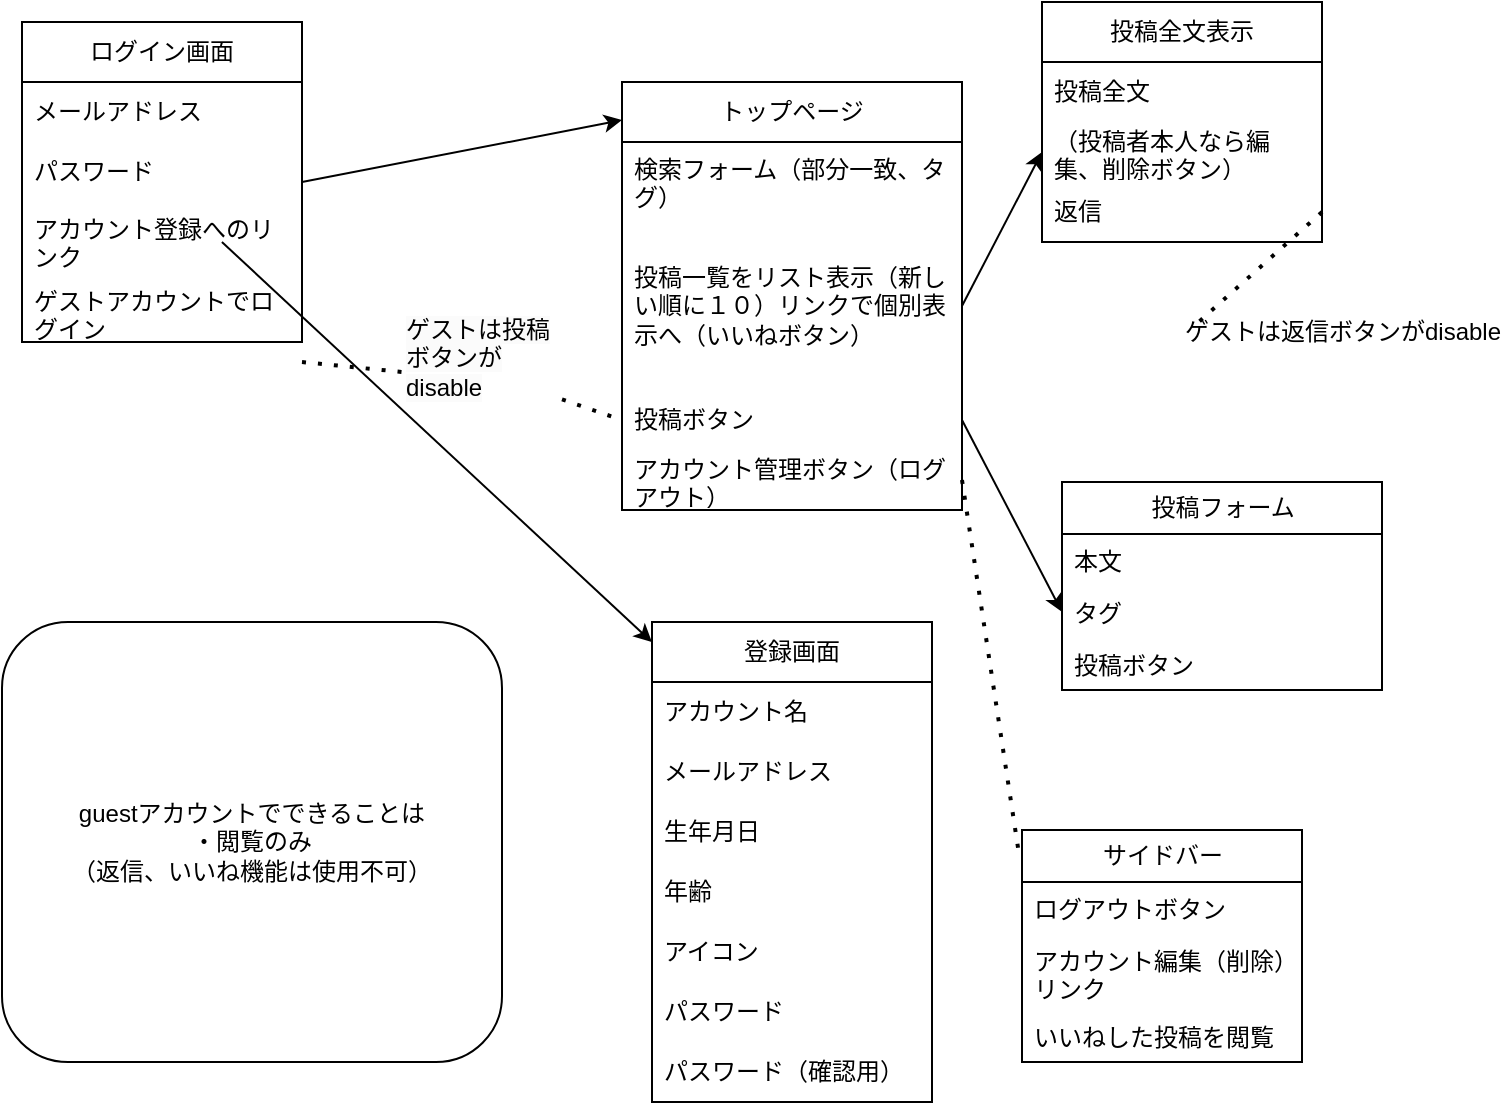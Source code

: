 <mxfile version="21.7.4" type="github">
  <diagram name="ページ1" id="uc0xYlX_7S8COR2VCs6C">
    <mxGraphModel dx="1224" dy="630" grid="1" gridSize="10" guides="1" tooltips="1" connect="1" arrows="1" fold="1" page="1" pageScale="1" pageWidth="827" pageHeight="1169" math="0" shadow="0">
      <root>
        <mxCell id="0" />
        <mxCell id="1" parent="0" />
        <mxCell id="0sGkQjk5bs8zjl_wV_Zd-2" value="ログイン画面" style="swimlane;fontStyle=0;childLayout=stackLayout;horizontal=1;startSize=30;horizontalStack=0;resizeParent=1;resizeParentMax=0;resizeLast=0;collapsible=1;marginBottom=0;whiteSpace=wrap;html=1;" parent="1" vertex="1">
          <mxGeometry x="20" y="60" width="140" height="160" as="geometry" />
        </mxCell>
        <mxCell id="0sGkQjk5bs8zjl_wV_Zd-3" value="メールアドレス" style="text;strokeColor=none;fillColor=none;align=left;verticalAlign=middle;spacingLeft=4;spacingRight=4;overflow=hidden;points=[[0,0.5],[1,0.5]];portConstraint=eastwest;rotatable=0;whiteSpace=wrap;html=1;" parent="0sGkQjk5bs8zjl_wV_Zd-2" vertex="1">
          <mxGeometry y="30" width="140" height="30" as="geometry" />
        </mxCell>
        <mxCell id="0sGkQjk5bs8zjl_wV_Zd-4" value="パスワード" style="text;strokeColor=none;fillColor=none;align=left;verticalAlign=middle;spacingLeft=4;spacingRight=4;overflow=hidden;points=[[0,0.5],[1,0.5]];portConstraint=eastwest;rotatable=0;whiteSpace=wrap;html=1;" parent="0sGkQjk5bs8zjl_wV_Zd-2" vertex="1">
          <mxGeometry y="60" width="140" height="30" as="geometry" />
        </mxCell>
        <mxCell id="0sGkQjk5bs8zjl_wV_Zd-8" value="アカウント登録へのリンク" style="text;strokeColor=none;fillColor=none;align=left;verticalAlign=top;spacingLeft=4;spacingRight=4;overflow=hidden;rotatable=0;points=[[0,0.5],[1,0.5]];portConstraint=eastwest;whiteSpace=wrap;html=1;" parent="0sGkQjk5bs8zjl_wV_Zd-2" vertex="1">
          <mxGeometry y="90" width="140" height="40" as="geometry" />
        </mxCell>
        <mxCell id="0sGkQjk5bs8zjl_wV_Zd-71" value="ゲストアカウントでログイン" style="text;strokeColor=none;fillColor=none;align=left;verticalAlign=middle;spacingLeft=4;spacingRight=4;overflow=hidden;points=[[0,0.5],[1,0.5]];portConstraint=eastwest;rotatable=0;whiteSpace=wrap;html=1;" parent="0sGkQjk5bs8zjl_wV_Zd-2" vertex="1">
          <mxGeometry y="130" width="140" height="30" as="geometry" />
        </mxCell>
        <mxCell id="0sGkQjk5bs8zjl_wV_Zd-14" value="" style="endArrow=classic;html=1;rounded=0;exitX=0.714;exitY=0.5;exitDx=0;exitDy=0;exitPerimeter=0;entryX=0;entryY=0.042;entryDx=0;entryDy=0;entryPerimeter=0;" parent="1" source="0sGkQjk5bs8zjl_wV_Zd-8" target="0sGkQjk5bs8zjl_wV_Zd-15" edge="1">
          <mxGeometry width="50" height="50" relative="1" as="geometry">
            <mxPoint x="201" y="249" as="sourcePoint" />
            <mxPoint x="160" y="510" as="targetPoint" />
          </mxGeometry>
        </mxCell>
        <mxCell id="0sGkQjk5bs8zjl_wV_Zd-15" value="登録画面" style="swimlane;fontStyle=0;childLayout=stackLayout;horizontal=1;startSize=30;horizontalStack=0;resizeParent=1;resizeParentMax=0;resizeLast=0;collapsible=1;marginBottom=0;whiteSpace=wrap;html=1;" parent="1" vertex="1">
          <mxGeometry x="335" y="360" width="140" height="240" as="geometry" />
        </mxCell>
        <mxCell id="0sGkQjk5bs8zjl_wV_Zd-21" value="アカウント名" style="text;strokeColor=none;fillColor=none;align=left;verticalAlign=middle;spacingLeft=4;spacingRight=4;overflow=hidden;points=[[0,0.5],[1,0.5]];portConstraint=eastwest;rotatable=0;whiteSpace=wrap;html=1;" parent="0sGkQjk5bs8zjl_wV_Zd-15" vertex="1">
          <mxGeometry y="30" width="140" height="30" as="geometry" />
        </mxCell>
        <mxCell id="0sGkQjk5bs8zjl_wV_Zd-19" value="メールアドレス" style="text;strokeColor=none;fillColor=none;align=left;verticalAlign=middle;spacingLeft=4;spacingRight=4;overflow=hidden;points=[[0,0.5],[1,0.5]];portConstraint=eastwest;rotatable=0;whiteSpace=wrap;html=1;" parent="0sGkQjk5bs8zjl_wV_Zd-15" vertex="1">
          <mxGeometry y="60" width="140" height="30" as="geometry" />
        </mxCell>
        <mxCell id="0sGkQjk5bs8zjl_wV_Zd-20" value="生年月日" style="text;strokeColor=none;fillColor=none;align=left;verticalAlign=middle;spacingLeft=4;spacingRight=4;overflow=hidden;points=[[0,0.5],[1,0.5]];portConstraint=eastwest;rotatable=0;whiteSpace=wrap;html=1;" parent="0sGkQjk5bs8zjl_wV_Zd-15" vertex="1">
          <mxGeometry y="90" width="140" height="30" as="geometry" />
        </mxCell>
        <mxCell id="0sGkQjk5bs8zjl_wV_Zd-17" value="年齢" style="text;strokeColor=none;fillColor=none;align=left;verticalAlign=middle;spacingLeft=4;spacingRight=4;overflow=hidden;points=[[0,0.5],[1,0.5]];portConstraint=eastwest;rotatable=0;whiteSpace=wrap;html=1;" parent="0sGkQjk5bs8zjl_wV_Zd-15" vertex="1">
          <mxGeometry y="120" width="140" height="30" as="geometry" />
        </mxCell>
        <mxCell id="0sGkQjk5bs8zjl_wV_Zd-18" value="アイコン" style="text;strokeColor=none;fillColor=none;align=left;verticalAlign=middle;spacingLeft=4;spacingRight=4;overflow=hidden;points=[[0,0.5],[1,0.5]];portConstraint=eastwest;rotatable=0;whiteSpace=wrap;html=1;" parent="0sGkQjk5bs8zjl_wV_Zd-15" vertex="1">
          <mxGeometry y="150" width="140" height="30" as="geometry" />
        </mxCell>
        <mxCell id="0sGkQjk5bs8zjl_wV_Zd-24" value="パスワード" style="text;strokeColor=none;fillColor=none;align=left;verticalAlign=middle;spacingLeft=4;spacingRight=4;overflow=hidden;points=[[0,0.5],[1,0.5]];portConstraint=eastwest;rotatable=0;whiteSpace=wrap;html=1;" parent="0sGkQjk5bs8zjl_wV_Zd-15" vertex="1">
          <mxGeometry y="180" width="140" height="30" as="geometry" />
        </mxCell>
        <mxCell id="0sGkQjk5bs8zjl_wV_Zd-26" value="パスワード（確認用）" style="text;strokeColor=none;fillColor=none;align=left;verticalAlign=middle;spacingLeft=4;spacingRight=4;overflow=hidden;points=[[0,0.5],[1,0.5]];portConstraint=eastwest;rotatable=0;whiteSpace=wrap;html=1;" parent="0sGkQjk5bs8zjl_wV_Zd-15" vertex="1">
          <mxGeometry y="210" width="140" height="30" as="geometry" />
        </mxCell>
        <mxCell id="0sGkQjk5bs8zjl_wV_Zd-27" value="トップページ" style="swimlane;fontStyle=0;childLayout=stackLayout;horizontal=1;startSize=30;horizontalStack=0;resizeParent=1;resizeParentMax=0;resizeLast=0;collapsible=1;marginBottom=0;whiteSpace=wrap;html=1;" parent="1" vertex="1">
          <mxGeometry x="320" y="90" width="170" height="214" as="geometry" />
        </mxCell>
        <mxCell id="0sGkQjk5bs8zjl_wV_Zd-37" value="検索フォーム（部分一致、タグ）" style="text;strokeColor=none;fillColor=none;align=left;verticalAlign=top;spacingLeft=4;spacingRight=4;overflow=hidden;rotatable=0;points=[[0,0.5],[1,0.5]];portConstraint=eastwest;whiteSpace=wrap;html=1;" parent="0sGkQjk5bs8zjl_wV_Zd-27" vertex="1">
          <mxGeometry y="30" width="170" height="40" as="geometry" />
        </mxCell>
        <mxCell id="0sGkQjk5bs8zjl_wV_Zd-28" value="投稿一覧をリスト表示（新しい順に１０）リンクで個別表示へ（いいねボタン）" style="text;strokeColor=none;fillColor=none;align=left;verticalAlign=middle;spacingLeft=4;spacingRight=4;overflow=hidden;points=[[0,0.5],[1,0.5]];portConstraint=eastwest;rotatable=0;whiteSpace=wrap;html=1;" parent="0sGkQjk5bs8zjl_wV_Zd-27" vertex="1">
          <mxGeometry y="70" width="170" height="84" as="geometry" />
        </mxCell>
        <mxCell id="0sGkQjk5bs8zjl_wV_Zd-29" value="投稿ボタン" style="text;strokeColor=none;fillColor=none;align=left;verticalAlign=middle;spacingLeft=4;spacingRight=4;overflow=hidden;points=[[0,0.5],[1,0.5]];portConstraint=eastwest;rotatable=0;whiteSpace=wrap;html=1;" parent="0sGkQjk5bs8zjl_wV_Zd-27" vertex="1">
          <mxGeometry y="154" width="170" height="30" as="geometry" />
        </mxCell>
        <mxCell id="0sGkQjk5bs8zjl_wV_Zd-30" value="アカウント管理ボタン（ログアウト）" style="text;strokeColor=none;fillColor=none;align=left;verticalAlign=middle;spacingLeft=4;spacingRight=4;overflow=hidden;points=[[0,0.5],[1,0.5]];portConstraint=eastwest;rotatable=0;whiteSpace=wrap;html=1;" parent="0sGkQjk5bs8zjl_wV_Zd-27" vertex="1">
          <mxGeometry y="184" width="170" height="30" as="geometry" />
        </mxCell>
        <mxCell id="0sGkQjk5bs8zjl_wV_Zd-40" value="投稿フォーム" style="swimlane;fontStyle=0;childLayout=stackLayout;horizontal=1;startSize=26;fillColor=none;horizontalStack=0;resizeParent=1;resizeParentMax=0;resizeLast=0;collapsible=1;marginBottom=0;html=1;" parent="1" vertex="1">
          <mxGeometry x="540" y="290" width="160" height="104" as="geometry" />
        </mxCell>
        <mxCell id="0sGkQjk5bs8zjl_wV_Zd-41" value="本文" style="text;strokeColor=none;fillColor=none;align=left;verticalAlign=top;spacingLeft=4;spacingRight=4;overflow=hidden;rotatable=0;points=[[0,0.5],[1,0.5]];portConstraint=eastwest;whiteSpace=wrap;html=1;" parent="0sGkQjk5bs8zjl_wV_Zd-40" vertex="1">
          <mxGeometry y="26" width="160" height="26" as="geometry" />
        </mxCell>
        <mxCell id="0sGkQjk5bs8zjl_wV_Zd-42" value="タグ" style="text;strokeColor=none;fillColor=none;align=left;verticalAlign=top;spacingLeft=4;spacingRight=4;overflow=hidden;rotatable=0;points=[[0,0.5],[1,0.5]];portConstraint=eastwest;whiteSpace=wrap;html=1;" parent="0sGkQjk5bs8zjl_wV_Zd-40" vertex="1">
          <mxGeometry y="52" width="160" height="26" as="geometry" />
        </mxCell>
        <mxCell id="0sGkQjk5bs8zjl_wV_Zd-43" value="投稿ボタン" style="text;strokeColor=none;fillColor=none;align=left;verticalAlign=top;spacingLeft=4;spacingRight=4;overflow=hidden;rotatable=0;points=[[0,0.5],[1,0.5]];portConstraint=eastwest;whiteSpace=wrap;html=1;" parent="0sGkQjk5bs8zjl_wV_Zd-40" vertex="1">
          <mxGeometry y="78" width="160" height="26" as="geometry" />
        </mxCell>
        <mxCell id="0sGkQjk5bs8zjl_wV_Zd-47" value="サイドバー" style="swimlane;fontStyle=0;childLayout=stackLayout;horizontal=1;startSize=26;fillColor=none;horizontalStack=0;resizeParent=1;resizeParentMax=0;resizeLast=0;collapsible=1;marginBottom=0;html=1;" parent="1" vertex="1">
          <mxGeometry x="520" y="464" width="140" height="116" as="geometry" />
        </mxCell>
        <mxCell id="0sGkQjk5bs8zjl_wV_Zd-48" value="ログアウトボタン" style="text;strokeColor=none;fillColor=none;align=left;verticalAlign=top;spacingLeft=4;spacingRight=4;overflow=hidden;rotatable=0;points=[[0,0.5],[1,0.5]];portConstraint=eastwest;whiteSpace=wrap;html=1;" parent="0sGkQjk5bs8zjl_wV_Zd-47" vertex="1">
          <mxGeometry y="26" width="140" height="26" as="geometry" />
        </mxCell>
        <mxCell id="0sGkQjk5bs8zjl_wV_Zd-49" value="アカウント編集（削除）リンク" style="text;strokeColor=none;fillColor=none;align=left;verticalAlign=top;spacingLeft=4;spacingRight=4;overflow=hidden;rotatable=0;points=[[0,0.5],[1,0.5]];portConstraint=eastwest;whiteSpace=wrap;html=1;" parent="0sGkQjk5bs8zjl_wV_Zd-47" vertex="1">
          <mxGeometry y="52" width="140" height="38" as="geometry" />
        </mxCell>
        <mxCell id="0sGkQjk5bs8zjl_wV_Zd-50" value="いいねした投稿を閲覧" style="text;strokeColor=none;fillColor=none;align=left;verticalAlign=top;spacingLeft=4;spacingRight=4;overflow=hidden;rotatable=0;points=[[0,0.5],[1,0.5]];portConstraint=eastwest;whiteSpace=wrap;html=1;" parent="0sGkQjk5bs8zjl_wV_Zd-47" vertex="1">
          <mxGeometry y="90" width="140" height="26" as="geometry" />
        </mxCell>
        <mxCell id="0sGkQjk5bs8zjl_wV_Zd-51" value="" style="endArrow=classic;html=1;rounded=0;entryX=0;entryY=0.5;entryDx=0;entryDy=0;exitX=1;exitY=0.5;exitDx=0;exitDy=0;" parent="1" source="0sGkQjk5bs8zjl_wV_Zd-29" target="0sGkQjk5bs8zjl_wV_Zd-42" edge="1">
          <mxGeometry width="50" height="50" relative="1" as="geometry">
            <mxPoint x="440" y="200.5" as="sourcePoint" />
            <mxPoint x="650" y="200.5" as="targetPoint" />
          </mxGeometry>
        </mxCell>
        <mxCell id="0sGkQjk5bs8zjl_wV_Zd-63" value="投稿全文表示" style="swimlane;fontStyle=0;childLayout=stackLayout;horizontal=1;startSize=30;horizontalStack=0;resizeParent=1;resizeParentMax=0;resizeLast=0;collapsible=1;marginBottom=0;whiteSpace=wrap;html=1;" parent="1" vertex="1">
          <mxGeometry x="530" y="50" width="140" height="120" as="geometry" />
        </mxCell>
        <mxCell id="0sGkQjk5bs8zjl_wV_Zd-64" value="投稿全文" style="text;strokeColor=none;fillColor=none;align=left;verticalAlign=middle;spacingLeft=4;spacingRight=4;overflow=hidden;points=[[0,0.5],[1,0.5]];portConstraint=eastwest;rotatable=0;whiteSpace=wrap;html=1;" parent="0sGkQjk5bs8zjl_wV_Zd-63" vertex="1">
          <mxGeometry y="30" width="140" height="30" as="geometry" />
        </mxCell>
        <mxCell id="0sGkQjk5bs8zjl_wV_Zd-66" value="（投稿者本人なら編集、削除ボタン）" style="text;strokeColor=none;fillColor=none;align=left;verticalAlign=middle;spacingLeft=4;spacingRight=4;overflow=hidden;points=[[0,0.5],[1,0.5]];portConstraint=eastwest;rotatable=0;whiteSpace=wrap;html=1;" parent="0sGkQjk5bs8zjl_wV_Zd-63" vertex="1">
          <mxGeometry y="60" width="140" height="30" as="geometry" />
        </mxCell>
        <mxCell id="0sGkQjk5bs8zjl_wV_Zd-65" value="返信" style="text;strokeColor=none;fillColor=none;align=left;verticalAlign=middle;spacingLeft=4;spacingRight=4;overflow=hidden;points=[[0,0.5],[1,0.5]];portConstraint=eastwest;rotatable=0;whiteSpace=wrap;html=1;" parent="0sGkQjk5bs8zjl_wV_Zd-63" vertex="1">
          <mxGeometry y="90" width="140" height="30" as="geometry" />
        </mxCell>
        <mxCell id="0sGkQjk5bs8zjl_wV_Zd-76" value="guestアカウントでできることは&lt;br&gt;・閲覧のみ&lt;br&gt;（返信、いいね機能は使用不可）" style="rounded=1;whiteSpace=wrap;html=1;" parent="1" vertex="1">
          <mxGeometry x="10" y="360" width="250" height="220" as="geometry" />
        </mxCell>
        <mxCell id="4VCaYyy4YAP2flHmjZma-1" value="" style="endArrow=none;dashed=1;html=1;dashPattern=1 3;strokeWidth=2;rounded=0;entryX=-0.014;entryY=0.078;entryDx=0;entryDy=0;entryPerimeter=0;exitX=1;exitY=0.5;exitDx=0;exitDy=0;" parent="1" source="0sGkQjk5bs8zjl_wV_Zd-30" target="0sGkQjk5bs8zjl_wV_Zd-47" edge="1">
          <mxGeometry width="50" height="50" relative="1" as="geometry">
            <mxPoint x="390" y="590" as="sourcePoint" />
            <mxPoint x="440" y="540" as="targetPoint" />
          </mxGeometry>
        </mxCell>
        <mxCell id="4VCaYyy4YAP2flHmjZma-3" value="" style="endArrow=none;dashed=1;html=1;dashPattern=1 3;strokeWidth=2;rounded=0;entryX=0;entryY=0.5;entryDx=0;entryDy=0;" parent="1" source="4VCaYyy4YAP2flHmjZma-10" target="0sGkQjk5bs8zjl_wV_Zd-29" edge="1">
          <mxGeometry width="50" height="50" relative="1" as="geometry">
            <mxPoint x="160" y="230" as="sourcePoint" />
            <mxPoint x="220" y="230" as="targetPoint" />
          </mxGeometry>
        </mxCell>
        <mxCell id="4VCaYyy4YAP2flHmjZma-11" value="" style="endArrow=none;dashed=1;html=1;dashPattern=1 3;strokeWidth=2;rounded=0;entryX=0;entryY=0.5;entryDx=0;entryDy=0;" parent="1" target="4VCaYyy4YAP2flHmjZma-10" edge="1">
          <mxGeometry width="50" height="50" relative="1" as="geometry">
            <mxPoint x="160" y="230" as="sourcePoint" />
            <mxPoint x="260" y="229" as="targetPoint" />
          </mxGeometry>
        </mxCell>
        <mxCell id="4VCaYyy4YAP2flHmjZma-10" value="&lt;span style=&quot;color: rgb(0, 0, 0); font-family: Helvetica; font-size: 12px; font-style: normal; font-variant-ligatures: normal; font-variant-caps: normal; font-weight: 400; letter-spacing: normal; orphans: 2; text-align: center; text-indent: 0px; text-transform: none; widows: 2; word-spacing: 0px; -webkit-text-stroke-width: 0px; background-color: rgb(251, 251, 251); text-decoration-thickness: initial; text-decoration-style: initial; text-decoration-color: initial; float: none; display: inline !important;&quot;&gt;ゲストは投稿ボタンがdisable&lt;/span&gt;" style="text;whiteSpace=wrap;html=1;" parent="1" vertex="1">
          <mxGeometry x="210" y="200" width="80" height="70" as="geometry" />
        </mxCell>
        <mxCell id="4VCaYyy4YAP2flHmjZma-14" value="" style="endArrow=classic;html=1;rounded=0;entryX=0;entryY=0.5;entryDx=0;entryDy=0;exitX=1;exitY=0.5;exitDx=0;exitDy=0;" parent="1" source="0sGkQjk5bs8zjl_wV_Zd-28" target="0sGkQjk5bs8zjl_wV_Zd-66" edge="1">
          <mxGeometry width="50" height="50" relative="1" as="geometry">
            <mxPoint x="490" y="202" as="sourcePoint" />
            <mxPoint x="583" y="118" as="targetPoint" />
          </mxGeometry>
        </mxCell>
        <mxCell id="4VCaYyy4YAP2flHmjZma-13" value="ゲストは返信ボタンがdisable" style="text;html=1;align=center;verticalAlign=middle;resizable=0;points=[];autosize=1;strokeColor=none;fillColor=none;" parent="1" vertex="1">
          <mxGeometry x="610" y="200" width="140" height="30" as="geometry" />
        </mxCell>
        <mxCell id="4VCaYyy4YAP2flHmjZma-15" value="" style="endArrow=none;dashed=1;html=1;dashPattern=1 3;strokeWidth=2;rounded=0;exitX=1;exitY=0.5;exitDx=0;exitDy=0;entryX=-0.036;entryY=0.433;entryDx=0;entryDy=0;entryPerimeter=0;" parent="1" source="0sGkQjk5bs8zjl_wV_Zd-65" target="4VCaYyy4YAP2flHmjZma-13" edge="1">
          <mxGeometry width="50" height="50" relative="1" as="geometry">
            <mxPoint x="580" y="270" as="sourcePoint" />
            <mxPoint x="630" y="220" as="targetPoint" />
          </mxGeometry>
        </mxCell>
        <mxCell id="4VCaYyy4YAP2flHmjZma-16" value="" style="endArrow=classic;html=1;rounded=0;entryX=0;entryY=0.089;entryDx=0;entryDy=0;entryPerimeter=0;" parent="1" target="0sGkQjk5bs8zjl_wV_Zd-27" edge="1">
          <mxGeometry width="50" height="50" relative="1" as="geometry">
            <mxPoint x="160" y="140" as="sourcePoint" />
            <mxPoint x="210" y="90" as="targetPoint" />
          </mxGeometry>
        </mxCell>
      </root>
    </mxGraphModel>
  </diagram>
</mxfile>
